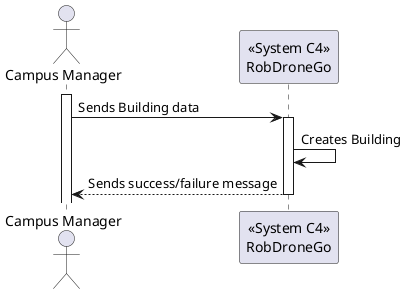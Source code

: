 @startuml

actor "Campus Manager" as CM
participant "<<System C4>>\nRobDroneGo" as RDG

activate CM

CM -> RDG: Sends Building data
activate RDG
RDG -> RDG: Creates Building
RDG --> CM: Sends success/failure message
deactivate RDG


@enduml
